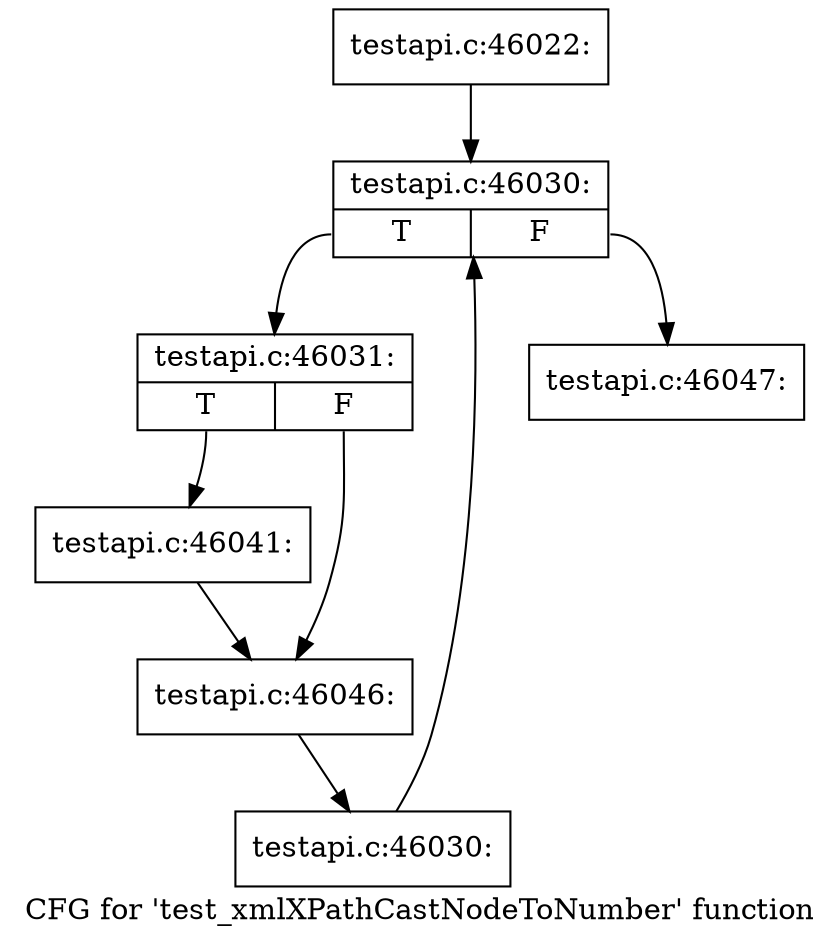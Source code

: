 digraph "CFG for 'test_xmlXPathCastNodeToNumber' function" {
	label="CFG for 'test_xmlXPathCastNodeToNumber' function";

	Node0x464ed50 [shape=record,label="{testapi.c:46022:}"];
	Node0x464ed50 -> Node0x4652610;
	Node0x4652610 [shape=record,label="{testapi.c:46030:|{<s0>T|<s1>F}}"];
	Node0x4652610:s0 -> Node0x4ce5e10;
	Node0x4652610:s1 -> Node0x4656770;
	Node0x4ce5e10 [shape=record,label="{testapi.c:46031:|{<s0>T|<s1>F}}"];
	Node0x4ce5e10:s0 -> Node0x4ce6ca0;
	Node0x4ce5e10:s1 -> Node0x4ce6fd0;
	Node0x4ce6ca0 [shape=record,label="{testapi.c:46041:}"];
	Node0x4ce6ca0 -> Node0x4ce6fd0;
	Node0x4ce6fd0 [shape=record,label="{testapi.c:46046:}"];
	Node0x4ce6fd0 -> Node0x4ce5dc0;
	Node0x4ce5dc0 [shape=record,label="{testapi.c:46030:}"];
	Node0x4ce5dc0 -> Node0x4652610;
	Node0x4656770 [shape=record,label="{testapi.c:46047:}"];
}
